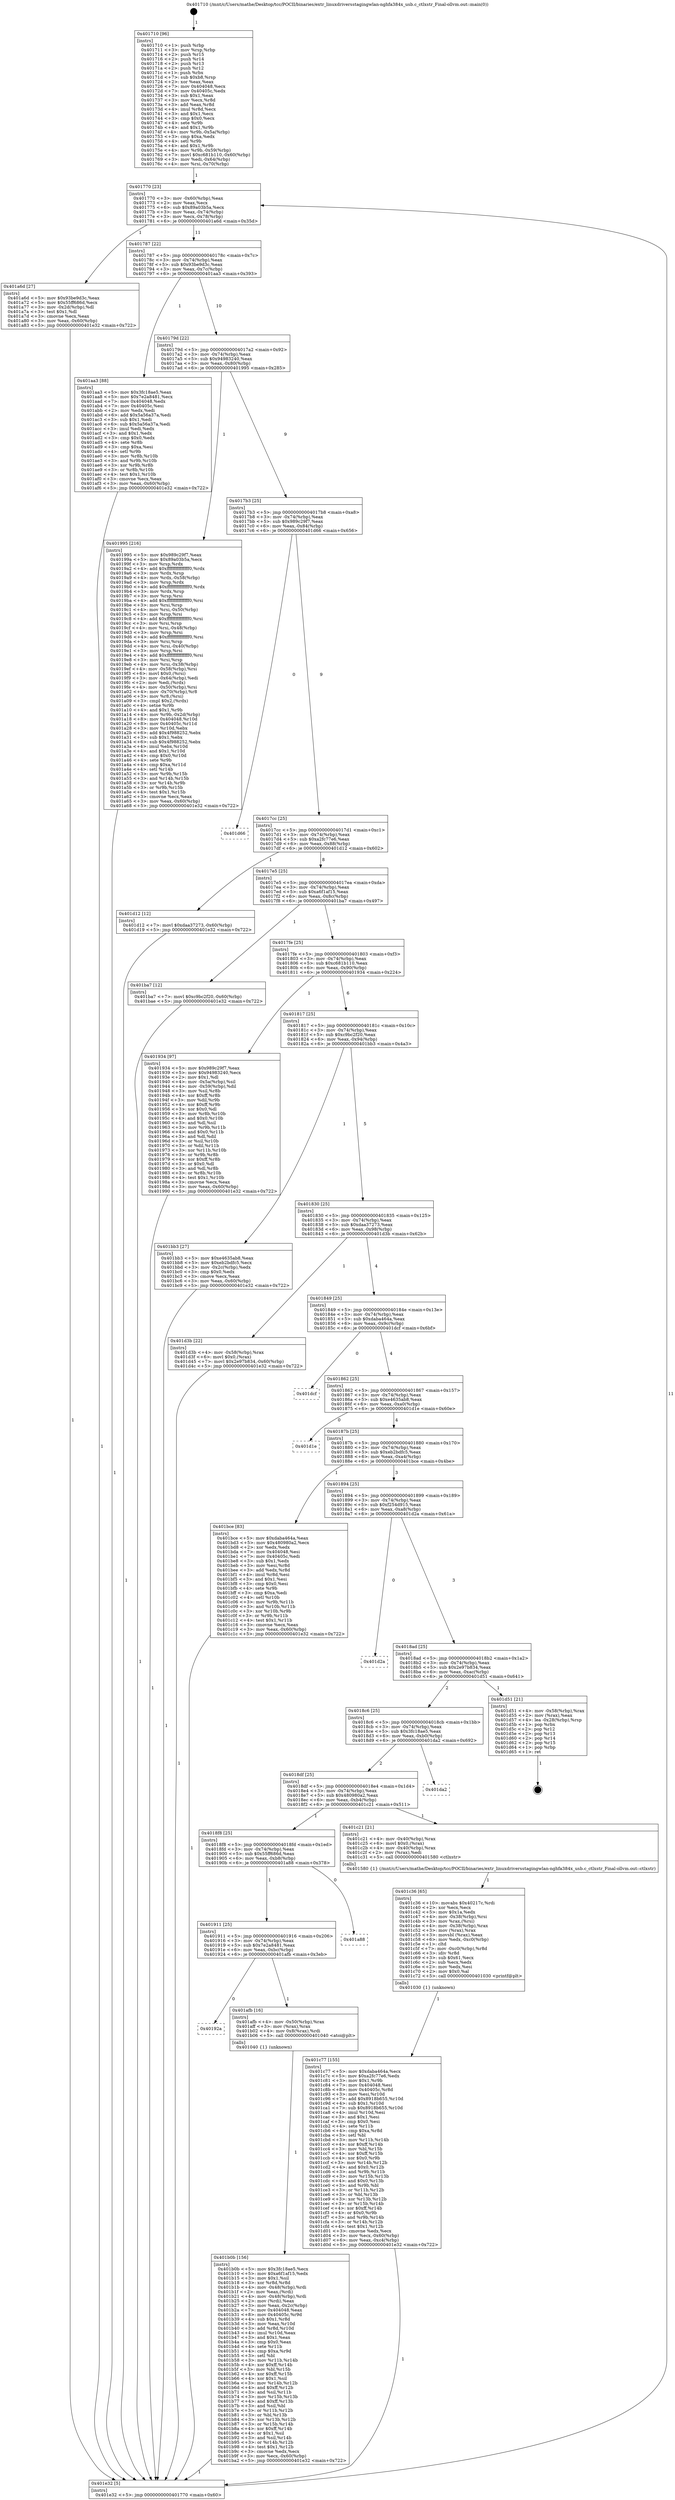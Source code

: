 digraph "0x401710" {
  label = "0x401710 (/mnt/c/Users/mathe/Desktop/tcc/POCII/binaries/extr_linuxdriversstagingwlan-nghfa384x_usb.c_ctlxstr_Final-ollvm.out::main(0))"
  labelloc = "t"
  node[shape=record]

  Entry [label="",width=0.3,height=0.3,shape=circle,fillcolor=black,style=filled]
  "0x401770" [label="{
     0x401770 [23]\l
     | [instrs]\l
     &nbsp;&nbsp;0x401770 \<+3\>: mov -0x60(%rbp),%eax\l
     &nbsp;&nbsp;0x401773 \<+2\>: mov %eax,%ecx\l
     &nbsp;&nbsp;0x401775 \<+6\>: sub $0x89a03b5a,%ecx\l
     &nbsp;&nbsp;0x40177b \<+3\>: mov %eax,-0x74(%rbp)\l
     &nbsp;&nbsp;0x40177e \<+3\>: mov %ecx,-0x78(%rbp)\l
     &nbsp;&nbsp;0x401781 \<+6\>: je 0000000000401a6d \<main+0x35d\>\l
  }"]
  "0x401a6d" [label="{
     0x401a6d [27]\l
     | [instrs]\l
     &nbsp;&nbsp;0x401a6d \<+5\>: mov $0x93be9d3c,%eax\l
     &nbsp;&nbsp;0x401a72 \<+5\>: mov $0x55ff686d,%ecx\l
     &nbsp;&nbsp;0x401a77 \<+3\>: mov -0x2d(%rbp),%dl\l
     &nbsp;&nbsp;0x401a7a \<+3\>: test $0x1,%dl\l
     &nbsp;&nbsp;0x401a7d \<+3\>: cmovne %ecx,%eax\l
     &nbsp;&nbsp;0x401a80 \<+3\>: mov %eax,-0x60(%rbp)\l
     &nbsp;&nbsp;0x401a83 \<+5\>: jmp 0000000000401e32 \<main+0x722\>\l
  }"]
  "0x401787" [label="{
     0x401787 [22]\l
     | [instrs]\l
     &nbsp;&nbsp;0x401787 \<+5\>: jmp 000000000040178c \<main+0x7c\>\l
     &nbsp;&nbsp;0x40178c \<+3\>: mov -0x74(%rbp),%eax\l
     &nbsp;&nbsp;0x40178f \<+5\>: sub $0x93be9d3c,%eax\l
     &nbsp;&nbsp;0x401794 \<+3\>: mov %eax,-0x7c(%rbp)\l
     &nbsp;&nbsp;0x401797 \<+6\>: je 0000000000401aa3 \<main+0x393\>\l
  }"]
  Exit [label="",width=0.3,height=0.3,shape=circle,fillcolor=black,style=filled,peripheries=2]
  "0x401aa3" [label="{
     0x401aa3 [88]\l
     | [instrs]\l
     &nbsp;&nbsp;0x401aa3 \<+5\>: mov $0x3fc18ae5,%eax\l
     &nbsp;&nbsp;0x401aa8 \<+5\>: mov $0x7e2a8481,%ecx\l
     &nbsp;&nbsp;0x401aad \<+7\>: mov 0x404048,%edx\l
     &nbsp;&nbsp;0x401ab4 \<+7\>: mov 0x40405c,%esi\l
     &nbsp;&nbsp;0x401abb \<+2\>: mov %edx,%edi\l
     &nbsp;&nbsp;0x401abd \<+6\>: add $0x5a56a37a,%edi\l
     &nbsp;&nbsp;0x401ac3 \<+3\>: sub $0x1,%edi\l
     &nbsp;&nbsp;0x401ac6 \<+6\>: sub $0x5a56a37a,%edi\l
     &nbsp;&nbsp;0x401acc \<+3\>: imul %edi,%edx\l
     &nbsp;&nbsp;0x401acf \<+3\>: and $0x1,%edx\l
     &nbsp;&nbsp;0x401ad2 \<+3\>: cmp $0x0,%edx\l
     &nbsp;&nbsp;0x401ad5 \<+4\>: sete %r8b\l
     &nbsp;&nbsp;0x401ad9 \<+3\>: cmp $0xa,%esi\l
     &nbsp;&nbsp;0x401adc \<+4\>: setl %r9b\l
     &nbsp;&nbsp;0x401ae0 \<+3\>: mov %r8b,%r10b\l
     &nbsp;&nbsp;0x401ae3 \<+3\>: and %r9b,%r10b\l
     &nbsp;&nbsp;0x401ae6 \<+3\>: xor %r9b,%r8b\l
     &nbsp;&nbsp;0x401ae9 \<+3\>: or %r8b,%r10b\l
     &nbsp;&nbsp;0x401aec \<+4\>: test $0x1,%r10b\l
     &nbsp;&nbsp;0x401af0 \<+3\>: cmovne %ecx,%eax\l
     &nbsp;&nbsp;0x401af3 \<+3\>: mov %eax,-0x60(%rbp)\l
     &nbsp;&nbsp;0x401af6 \<+5\>: jmp 0000000000401e32 \<main+0x722\>\l
  }"]
  "0x40179d" [label="{
     0x40179d [22]\l
     | [instrs]\l
     &nbsp;&nbsp;0x40179d \<+5\>: jmp 00000000004017a2 \<main+0x92\>\l
     &nbsp;&nbsp;0x4017a2 \<+3\>: mov -0x74(%rbp),%eax\l
     &nbsp;&nbsp;0x4017a5 \<+5\>: sub $0x94983240,%eax\l
     &nbsp;&nbsp;0x4017aa \<+3\>: mov %eax,-0x80(%rbp)\l
     &nbsp;&nbsp;0x4017ad \<+6\>: je 0000000000401995 \<main+0x285\>\l
  }"]
  "0x401c77" [label="{
     0x401c77 [155]\l
     | [instrs]\l
     &nbsp;&nbsp;0x401c77 \<+5\>: mov $0xdaba464a,%ecx\l
     &nbsp;&nbsp;0x401c7c \<+5\>: mov $0xa2fc77e6,%edx\l
     &nbsp;&nbsp;0x401c81 \<+3\>: mov $0x1,%r9b\l
     &nbsp;&nbsp;0x401c84 \<+7\>: mov 0x404048,%esi\l
     &nbsp;&nbsp;0x401c8b \<+8\>: mov 0x40405c,%r8d\l
     &nbsp;&nbsp;0x401c93 \<+3\>: mov %esi,%r10d\l
     &nbsp;&nbsp;0x401c96 \<+7\>: add $0x8918b655,%r10d\l
     &nbsp;&nbsp;0x401c9d \<+4\>: sub $0x1,%r10d\l
     &nbsp;&nbsp;0x401ca1 \<+7\>: sub $0x8918b655,%r10d\l
     &nbsp;&nbsp;0x401ca8 \<+4\>: imul %r10d,%esi\l
     &nbsp;&nbsp;0x401cac \<+3\>: and $0x1,%esi\l
     &nbsp;&nbsp;0x401caf \<+3\>: cmp $0x0,%esi\l
     &nbsp;&nbsp;0x401cb2 \<+4\>: sete %r11b\l
     &nbsp;&nbsp;0x401cb6 \<+4\>: cmp $0xa,%r8d\l
     &nbsp;&nbsp;0x401cba \<+3\>: setl %bl\l
     &nbsp;&nbsp;0x401cbd \<+3\>: mov %r11b,%r14b\l
     &nbsp;&nbsp;0x401cc0 \<+4\>: xor $0xff,%r14b\l
     &nbsp;&nbsp;0x401cc4 \<+3\>: mov %bl,%r15b\l
     &nbsp;&nbsp;0x401cc7 \<+4\>: xor $0xff,%r15b\l
     &nbsp;&nbsp;0x401ccb \<+4\>: xor $0x0,%r9b\l
     &nbsp;&nbsp;0x401ccf \<+3\>: mov %r14b,%r12b\l
     &nbsp;&nbsp;0x401cd2 \<+4\>: and $0x0,%r12b\l
     &nbsp;&nbsp;0x401cd6 \<+3\>: and %r9b,%r11b\l
     &nbsp;&nbsp;0x401cd9 \<+3\>: mov %r15b,%r13b\l
     &nbsp;&nbsp;0x401cdc \<+4\>: and $0x0,%r13b\l
     &nbsp;&nbsp;0x401ce0 \<+3\>: and %r9b,%bl\l
     &nbsp;&nbsp;0x401ce3 \<+3\>: or %r11b,%r12b\l
     &nbsp;&nbsp;0x401ce6 \<+3\>: or %bl,%r13b\l
     &nbsp;&nbsp;0x401ce9 \<+3\>: xor %r13b,%r12b\l
     &nbsp;&nbsp;0x401cec \<+3\>: or %r15b,%r14b\l
     &nbsp;&nbsp;0x401cef \<+4\>: xor $0xff,%r14b\l
     &nbsp;&nbsp;0x401cf3 \<+4\>: or $0x0,%r9b\l
     &nbsp;&nbsp;0x401cf7 \<+3\>: and %r9b,%r14b\l
     &nbsp;&nbsp;0x401cfa \<+3\>: or %r14b,%r12b\l
     &nbsp;&nbsp;0x401cfd \<+4\>: test $0x1,%r12b\l
     &nbsp;&nbsp;0x401d01 \<+3\>: cmovne %edx,%ecx\l
     &nbsp;&nbsp;0x401d04 \<+3\>: mov %ecx,-0x60(%rbp)\l
     &nbsp;&nbsp;0x401d07 \<+6\>: mov %eax,-0xc4(%rbp)\l
     &nbsp;&nbsp;0x401d0d \<+5\>: jmp 0000000000401e32 \<main+0x722\>\l
  }"]
  "0x401995" [label="{
     0x401995 [216]\l
     | [instrs]\l
     &nbsp;&nbsp;0x401995 \<+5\>: mov $0x989c29f7,%eax\l
     &nbsp;&nbsp;0x40199a \<+5\>: mov $0x89a03b5a,%ecx\l
     &nbsp;&nbsp;0x40199f \<+3\>: mov %rsp,%rdx\l
     &nbsp;&nbsp;0x4019a2 \<+4\>: add $0xfffffffffffffff0,%rdx\l
     &nbsp;&nbsp;0x4019a6 \<+3\>: mov %rdx,%rsp\l
     &nbsp;&nbsp;0x4019a9 \<+4\>: mov %rdx,-0x58(%rbp)\l
     &nbsp;&nbsp;0x4019ad \<+3\>: mov %rsp,%rdx\l
     &nbsp;&nbsp;0x4019b0 \<+4\>: add $0xfffffffffffffff0,%rdx\l
     &nbsp;&nbsp;0x4019b4 \<+3\>: mov %rdx,%rsp\l
     &nbsp;&nbsp;0x4019b7 \<+3\>: mov %rsp,%rsi\l
     &nbsp;&nbsp;0x4019ba \<+4\>: add $0xfffffffffffffff0,%rsi\l
     &nbsp;&nbsp;0x4019be \<+3\>: mov %rsi,%rsp\l
     &nbsp;&nbsp;0x4019c1 \<+4\>: mov %rsi,-0x50(%rbp)\l
     &nbsp;&nbsp;0x4019c5 \<+3\>: mov %rsp,%rsi\l
     &nbsp;&nbsp;0x4019c8 \<+4\>: add $0xfffffffffffffff0,%rsi\l
     &nbsp;&nbsp;0x4019cc \<+3\>: mov %rsi,%rsp\l
     &nbsp;&nbsp;0x4019cf \<+4\>: mov %rsi,-0x48(%rbp)\l
     &nbsp;&nbsp;0x4019d3 \<+3\>: mov %rsp,%rsi\l
     &nbsp;&nbsp;0x4019d6 \<+4\>: add $0xfffffffffffffff0,%rsi\l
     &nbsp;&nbsp;0x4019da \<+3\>: mov %rsi,%rsp\l
     &nbsp;&nbsp;0x4019dd \<+4\>: mov %rsi,-0x40(%rbp)\l
     &nbsp;&nbsp;0x4019e1 \<+3\>: mov %rsp,%rsi\l
     &nbsp;&nbsp;0x4019e4 \<+4\>: add $0xfffffffffffffff0,%rsi\l
     &nbsp;&nbsp;0x4019e8 \<+3\>: mov %rsi,%rsp\l
     &nbsp;&nbsp;0x4019eb \<+4\>: mov %rsi,-0x38(%rbp)\l
     &nbsp;&nbsp;0x4019ef \<+4\>: mov -0x58(%rbp),%rsi\l
     &nbsp;&nbsp;0x4019f3 \<+6\>: movl $0x0,(%rsi)\l
     &nbsp;&nbsp;0x4019f9 \<+3\>: mov -0x64(%rbp),%edi\l
     &nbsp;&nbsp;0x4019fc \<+2\>: mov %edi,(%rdx)\l
     &nbsp;&nbsp;0x4019fe \<+4\>: mov -0x50(%rbp),%rsi\l
     &nbsp;&nbsp;0x401a02 \<+4\>: mov -0x70(%rbp),%r8\l
     &nbsp;&nbsp;0x401a06 \<+3\>: mov %r8,(%rsi)\l
     &nbsp;&nbsp;0x401a09 \<+3\>: cmpl $0x2,(%rdx)\l
     &nbsp;&nbsp;0x401a0c \<+4\>: setne %r9b\l
     &nbsp;&nbsp;0x401a10 \<+4\>: and $0x1,%r9b\l
     &nbsp;&nbsp;0x401a14 \<+4\>: mov %r9b,-0x2d(%rbp)\l
     &nbsp;&nbsp;0x401a18 \<+8\>: mov 0x404048,%r10d\l
     &nbsp;&nbsp;0x401a20 \<+8\>: mov 0x40405c,%r11d\l
     &nbsp;&nbsp;0x401a28 \<+3\>: mov %r10d,%ebx\l
     &nbsp;&nbsp;0x401a2b \<+6\>: add $0x4f988252,%ebx\l
     &nbsp;&nbsp;0x401a31 \<+3\>: sub $0x1,%ebx\l
     &nbsp;&nbsp;0x401a34 \<+6\>: sub $0x4f988252,%ebx\l
     &nbsp;&nbsp;0x401a3a \<+4\>: imul %ebx,%r10d\l
     &nbsp;&nbsp;0x401a3e \<+4\>: and $0x1,%r10d\l
     &nbsp;&nbsp;0x401a42 \<+4\>: cmp $0x0,%r10d\l
     &nbsp;&nbsp;0x401a46 \<+4\>: sete %r9b\l
     &nbsp;&nbsp;0x401a4a \<+4\>: cmp $0xa,%r11d\l
     &nbsp;&nbsp;0x401a4e \<+4\>: setl %r14b\l
     &nbsp;&nbsp;0x401a52 \<+3\>: mov %r9b,%r15b\l
     &nbsp;&nbsp;0x401a55 \<+3\>: and %r14b,%r15b\l
     &nbsp;&nbsp;0x401a58 \<+3\>: xor %r14b,%r9b\l
     &nbsp;&nbsp;0x401a5b \<+3\>: or %r9b,%r15b\l
     &nbsp;&nbsp;0x401a5e \<+4\>: test $0x1,%r15b\l
     &nbsp;&nbsp;0x401a62 \<+3\>: cmovne %ecx,%eax\l
     &nbsp;&nbsp;0x401a65 \<+3\>: mov %eax,-0x60(%rbp)\l
     &nbsp;&nbsp;0x401a68 \<+5\>: jmp 0000000000401e32 \<main+0x722\>\l
  }"]
  "0x4017b3" [label="{
     0x4017b3 [25]\l
     | [instrs]\l
     &nbsp;&nbsp;0x4017b3 \<+5\>: jmp 00000000004017b8 \<main+0xa8\>\l
     &nbsp;&nbsp;0x4017b8 \<+3\>: mov -0x74(%rbp),%eax\l
     &nbsp;&nbsp;0x4017bb \<+5\>: sub $0x989c29f7,%eax\l
     &nbsp;&nbsp;0x4017c0 \<+6\>: mov %eax,-0x84(%rbp)\l
     &nbsp;&nbsp;0x4017c6 \<+6\>: je 0000000000401d66 \<main+0x656\>\l
  }"]
  "0x401c36" [label="{
     0x401c36 [65]\l
     | [instrs]\l
     &nbsp;&nbsp;0x401c36 \<+10\>: movabs $0x40217c,%rdi\l
     &nbsp;&nbsp;0x401c40 \<+2\>: xor %ecx,%ecx\l
     &nbsp;&nbsp;0x401c42 \<+5\>: mov $0x1a,%edx\l
     &nbsp;&nbsp;0x401c47 \<+4\>: mov -0x38(%rbp),%rsi\l
     &nbsp;&nbsp;0x401c4b \<+3\>: mov %rax,(%rsi)\l
     &nbsp;&nbsp;0x401c4e \<+4\>: mov -0x38(%rbp),%rax\l
     &nbsp;&nbsp;0x401c52 \<+3\>: mov (%rax),%rax\l
     &nbsp;&nbsp;0x401c55 \<+3\>: movsbl (%rax),%eax\l
     &nbsp;&nbsp;0x401c58 \<+6\>: mov %edx,-0xc0(%rbp)\l
     &nbsp;&nbsp;0x401c5e \<+1\>: cltd\l
     &nbsp;&nbsp;0x401c5f \<+7\>: mov -0xc0(%rbp),%r8d\l
     &nbsp;&nbsp;0x401c66 \<+3\>: idiv %r8d\l
     &nbsp;&nbsp;0x401c69 \<+3\>: sub $0x61,%ecx\l
     &nbsp;&nbsp;0x401c6c \<+2\>: sub %ecx,%edx\l
     &nbsp;&nbsp;0x401c6e \<+2\>: mov %edx,%esi\l
     &nbsp;&nbsp;0x401c70 \<+2\>: mov $0x0,%al\l
     &nbsp;&nbsp;0x401c72 \<+5\>: call 0000000000401030 \<printf@plt\>\l
     | [calls]\l
     &nbsp;&nbsp;0x401030 \{1\} (unknown)\l
  }"]
  "0x401d66" [label="{
     0x401d66\l
  }", style=dashed]
  "0x4017cc" [label="{
     0x4017cc [25]\l
     | [instrs]\l
     &nbsp;&nbsp;0x4017cc \<+5\>: jmp 00000000004017d1 \<main+0xc1\>\l
     &nbsp;&nbsp;0x4017d1 \<+3\>: mov -0x74(%rbp),%eax\l
     &nbsp;&nbsp;0x4017d4 \<+5\>: sub $0xa2fc77e6,%eax\l
     &nbsp;&nbsp;0x4017d9 \<+6\>: mov %eax,-0x88(%rbp)\l
     &nbsp;&nbsp;0x4017df \<+6\>: je 0000000000401d12 \<main+0x602\>\l
  }"]
  "0x401b0b" [label="{
     0x401b0b [156]\l
     | [instrs]\l
     &nbsp;&nbsp;0x401b0b \<+5\>: mov $0x3fc18ae5,%ecx\l
     &nbsp;&nbsp;0x401b10 \<+5\>: mov $0xa6f1af15,%edx\l
     &nbsp;&nbsp;0x401b15 \<+3\>: mov $0x1,%sil\l
     &nbsp;&nbsp;0x401b18 \<+3\>: xor %r8d,%r8d\l
     &nbsp;&nbsp;0x401b1b \<+4\>: mov -0x48(%rbp),%rdi\l
     &nbsp;&nbsp;0x401b1f \<+2\>: mov %eax,(%rdi)\l
     &nbsp;&nbsp;0x401b21 \<+4\>: mov -0x48(%rbp),%rdi\l
     &nbsp;&nbsp;0x401b25 \<+2\>: mov (%rdi),%eax\l
     &nbsp;&nbsp;0x401b27 \<+3\>: mov %eax,-0x2c(%rbp)\l
     &nbsp;&nbsp;0x401b2a \<+7\>: mov 0x404048,%eax\l
     &nbsp;&nbsp;0x401b31 \<+8\>: mov 0x40405c,%r9d\l
     &nbsp;&nbsp;0x401b39 \<+4\>: sub $0x1,%r8d\l
     &nbsp;&nbsp;0x401b3d \<+3\>: mov %eax,%r10d\l
     &nbsp;&nbsp;0x401b40 \<+3\>: add %r8d,%r10d\l
     &nbsp;&nbsp;0x401b43 \<+4\>: imul %r10d,%eax\l
     &nbsp;&nbsp;0x401b47 \<+3\>: and $0x1,%eax\l
     &nbsp;&nbsp;0x401b4a \<+3\>: cmp $0x0,%eax\l
     &nbsp;&nbsp;0x401b4d \<+4\>: sete %r11b\l
     &nbsp;&nbsp;0x401b51 \<+4\>: cmp $0xa,%r9d\l
     &nbsp;&nbsp;0x401b55 \<+3\>: setl %bl\l
     &nbsp;&nbsp;0x401b58 \<+3\>: mov %r11b,%r14b\l
     &nbsp;&nbsp;0x401b5b \<+4\>: xor $0xff,%r14b\l
     &nbsp;&nbsp;0x401b5f \<+3\>: mov %bl,%r15b\l
     &nbsp;&nbsp;0x401b62 \<+4\>: xor $0xff,%r15b\l
     &nbsp;&nbsp;0x401b66 \<+4\>: xor $0x1,%sil\l
     &nbsp;&nbsp;0x401b6a \<+3\>: mov %r14b,%r12b\l
     &nbsp;&nbsp;0x401b6d \<+4\>: and $0xff,%r12b\l
     &nbsp;&nbsp;0x401b71 \<+3\>: and %sil,%r11b\l
     &nbsp;&nbsp;0x401b74 \<+3\>: mov %r15b,%r13b\l
     &nbsp;&nbsp;0x401b77 \<+4\>: and $0xff,%r13b\l
     &nbsp;&nbsp;0x401b7b \<+3\>: and %sil,%bl\l
     &nbsp;&nbsp;0x401b7e \<+3\>: or %r11b,%r12b\l
     &nbsp;&nbsp;0x401b81 \<+3\>: or %bl,%r13b\l
     &nbsp;&nbsp;0x401b84 \<+3\>: xor %r13b,%r12b\l
     &nbsp;&nbsp;0x401b87 \<+3\>: or %r15b,%r14b\l
     &nbsp;&nbsp;0x401b8a \<+4\>: xor $0xff,%r14b\l
     &nbsp;&nbsp;0x401b8e \<+4\>: or $0x1,%sil\l
     &nbsp;&nbsp;0x401b92 \<+3\>: and %sil,%r14b\l
     &nbsp;&nbsp;0x401b95 \<+3\>: or %r14b,%r12b\l
     &nbsp;&nbsp;0x401b98 \<+4\>: test $0x1,%r12b\l
     &nbsp;&nbsp;0x401b9c \<+3\>: cmovne %edx,%ecx\l
     &nbsp;&nbsp;0x401b9f \<+3\>: mov %ecx,-0x60(%rbp)\l
     &nbsp;&nbsp;0x401ba2 \<+5\>: jmp 0000000000401e32 \<main+0x722\>\l
  }"]
  "0x401d12" [label="{
     0x401d12 [12]\l
     | [instrs]\l
     &nbsp;&nbsp;0x401d12 \<+7\>: movl $0xdaa37273,-0x60(%rbp)\l
     &nbsp;&nbsp;0x401d19 \<+5\>: jmp 0000000000401e32 \<main+0x722\>\l
  }"]
  "0x4017e5" [label="{
     0x4017e5 [25]\l
     | [instrs]\l
     &nbsp;&nbsp;0x4017e5 \<+5\>: jmp 00000000004017ea \<main+0xda\>\l
     &nbsp;&nbsp;0x4017ea \<+3\>: mov -0x74(%rbp),%eax\l
     &nbsp;&nbsp;0x4017ed \<+5\>: sub $0xa6f1af15,%eax\l
     &nbsp;&nbsp;0x4017f2 \<+6\>: mov %eax,-0x8c(%rbp)\l
     &nbsp;&nbsp;0x4017f8 \<+6\>: je 0000000000401ba7 \<main+0x497\>\l
  }"]
  "0x40192a" [label="{
     0x40192a\l
  }", style=dashed]
  "0x401ba7" [label="{
     0x401ba7 [12]\l
     | [instrs]\l
     &nbsp;&nbsp;0x401ba7 \<+7\>: movl $0xc9bc2f20,-0x60(%rbp)\l
     &nbsp;&nbsp;0x401bae \<+5\>: jmp 0000000000401e32 \<main+0x722\>\l
  }"]
  "0x4017fe" [label="{
     0x4017fe [25]\l
     | [instrs]\l
     &nbsp;&nbsp;0x4017fe \<+5\>: jmp 0000000000401803 \<main+0xf3\>\l
     &nbsp;&nbsp;0x401803 \<+3\>: mov -0x74(%rbp),%eax\l
     &nbsp;&nbsp;0x401806 \<+5\>: sub $0xc681b110,%eax\l
     &nbsp;&nbsp;0x40180b \<+6\>: mov %eax,-0x90(%rbp)\l
     &nbsp;&nbsp;0x401811 \<+6\>: je 0000000000401934 \<main+0x224\>\l
  }"]
  "0x401afb" [label="{
     0x401afb [16]\l
     | [instrs]\l
     &nbsp;&nbsp;0x401afb \<+4\>: mov -0x50(%rbp),%rax\l
     &nbsp;&nbsp;0x401aff \<+3\>: mov (%rax),%rax\l
     &nbsp;&nbsp;0x401b02 \<+4\>: mov 0x8(%rax),%rdi\l
     &nbsp;&nbsp;0x401b06 \<+5\>: call 0000000000401040 \<atoi@plt\>\l
     | [calls]\l
     &nbsp;&nbsp;0x401040 \{1\} (unknown)\l
  }"]
  "0x401934" [label="{
     0x401934 [97]\l
     | [instrs]\l
     &nbsp;&nbsp;0x401934 \<+5\>: mov $0x989c29f7,%eax\l
     &nbsp;&nbsp;0x401939 \<+5\>: mov $0x94983240,%ecx\l
     &nbsp;&nbsp;0x40193e \<+2\>: mov $0x1,%dl\l
     &nbsp;&nbsp;0x401940 \<+4\>: mov -0x5a(%rbp),%sil\l
     &nbsp;&nbsp;0x401944 \<+4\>: mov -0x59(%rbp),%dil\l
     &nbsp;&nbsp;0x401948 \<+3\>: mov %sil,%r8b\l
     &nbsp;&nbsp;0x40194b \<+4\>: xor $0xff,%r8b\l
     &nbsp;&nbsp;0x40194f \<+3\>: mov %dil,%r9b\l
     &nbsp;&nbsp;0x401952 \<+4\>: xor $0xff,%r9b\l
     &nbsp;&nbsp;0x401956 \<+3\>: xor $0x0,%dl\l
     &nbsp;&nbsp;0x401959 \<+3\>: mov %r8b,%r10b\l
     &nbsp;&nbsp;0x40195c \<+4\>: and $0x0,%r10b\l
     &nbsp;&nbsp;0x401960 \<+3\>: and %dl,%sil\l
     &nbsp;&nbsp;0x401963 \<+3\>: mov %r9b,%r11b\l
     &nbsp;&nbsp;0x401966 \<+4\>: and $0x0,%r11b\l
     &nbsp;&nbsp;0x40196a \<+3\>: and %dl,%dil\l
     &nbsp;&nbsp;0x40196d \<+3\>: or %sil,%r10b\l
     &nbsp;&nbsp;0x401970 \<+3\>: or %dil,%r11b\l
     &nbsp;&nbsp;0x401973 \<+3\>: xor %r11b,%r10b\l
     &nbsp;&nbsp;0x401976 \<+3\>: or %r9b,%r8b\l
     &nbsp;&nbsp;0x401979 \<+4\>: xor $0xff,%r8b\l
     &nbsp;&nbsp;0x40197d \<+3\>: or $0x0,%dl\l
     &nbsp;&nbsp;0x401980 \<+3\>: and %dl,%r8b\l
     &nbsp;&nbsp;0x401983 \<+3\>: or %r8b,%r10b\l
     &nbsp;&nbsp;0x401986 \<+4\>: test $0x1,%r10b\l
     &nbsp;&nbsp;0x40198a \<+3\>: cmovne %ecx,%eax\l
     &nbsp;&nbsp;0x40198d \<+3\>: mov %eax,-0x60(%rbp)\l
     &nbsp;&nbsp;0x401990 \<+5\>: jmp 0000000000401e32 \<main+0x722\>\l
  }"]
  "0x401817" [label="{
     0x401817 [25]\l
     | [instrs]\l
     &nbsp;&nbsp;0x401817 \<+5\>: jmp 000000000040181c \<main+0x10c\>\l
     &nbsp;&nbsp;0x40181c \<+3\>: mov -0x74(%rbp),%eax\l
     &nbsp;&nbsp;0x40181f \<+5\>: sub $0xc9bc2f20,%eax\l
     &nbsp;&nbsp;0x401824 \<+6\>: mov %eax,-0x94(%rbp)\l
     &nbsp;&nbsp;0x40182a \<+6\>: je 0000000000401bb3 \<main+0x4a3\>\l
  }"]
  "0x401e32" [label="{
     0x401e32 [5]\l
     | [instrs]\l
     &nbsp;&nbsp;0x401e32 \<+5\>: jmp 0000000000401770 \<main+0x60\>\l
  }"]
  "0x401710" [label="{
     0x401710 [96]\l
     | [instrs]\l
     &nbsp;&nbsp;0x401710 \<+1\>: push %rbp\l
     &nbsp;&nbsp;0x401711 \<+3\>: mov %rsp,%rbp\l
     &nbsp;&nbsp;0x401714 \<+2\>: push %r15\l
     &nbsp;&nbsp;0x401716 \<+2\>: push %r14\l
     &nbsp;&nbsp;0x401718 \<+2\>: push %r13\l
     &nbsp;&nbsp;0x40171a \<+2\>: push %r12\l
     &nbsp;&nbsp;0x40171c \<+1\>: push %rbx\l
     &nbsp;&nbsp;0x40171d \<+7\>: sub $0xb8,%rsp\l
     &nbsp;&nbsp;0x401724 \<+2\>: xor %eax,%eax\l
     &nbsp;&nbsp;0x401726 \<+7\>: mov 0x404048,%ecx\l
     &nbsp;&nbsp;0x40172d \<+7\>: mov 0x40405c,%edx\l
     &nbsp;&nbsp;0x401734 \<+3\>: sub $0x1,%eax\l
     &nbsp;&nbsp;0x401737 \<+3\>: mov %ecx,%r8d\l
     &nbsp;&nbsp;0x40173a \<+3\>: add %eax,%r8d\l
     &nbsp;&nbsp;0x40173d \<+4\>: imul %r8d,%ecx\l
     &nbsp;&nbsp;0x401741 \<+3\>: and $0x1,%ecx\l
     &nbsp;&nbsp;0x401744 \<+3\>: cmp $0x0,%ecx\l
     &nbsp;&nbsp;0x401747 \<+4\>: sete %r9b\l
     &nbsp;&nbsp;0x40174b \<+4\>: and $0x1,%r9b\l
     &nbsp;&nbsp;0x40174f \<+4\>: mov %r9b,-0x5a(%rbp)\l
     &nbsp;&nbsp;0x401753 \<+3\>: cmp $0xa,%edx\l
     &nbsp;&nbsp;0x401756 \<+4\>: setl %r9b\l
     &nbsp;&nbsp;0x40175a \<+4\>: and $0x1,%r9b\l
     &nbsp;&nbsp;0x40175e \<+4\>: mov %r9b,-0x59(%rbp)\l
     &nbsp;&nbsp;0x401762 \<+7\>: movl $0xc681b110,-0x60(%rbp)\l
     &nbsp;&nbsp;0x401769 \<+3\>: mov %edi,-0x64(%rbp)\l
     &nbsp;&nbsp;0x40176c \<+4\>: mov %rsi,-0x70(%rbp)\l
  }"]
  "0x401911" [label="{
     0x401911 [25]\l
     | [instrs]\l
     &nbsp;&nbsp;0x401911 \<+5\>: jmp 0000000000401916 \<main+0x206\>\l
     &nbsp;&nbsp;0x401916 \<+3\>: mov -0x74(%rbp),%eax\l
     &nbsp;&nbsp;0x401919 \<+5\>: sub $0x7e2a8481,%eax\l
     &nbsp;&nbsp;0x40191e \<+6\>: mov %eax,-0xbc(%rbp)\l
     &nbsp;&nbsp;0x401924 \<+6\>: je 0000000000401afb \<main+0x3eb\>\l
  }"]
  "0x401bb3" [label="{
     0x401bb3 [27]\l
     | [instrs]\l
     &nbsp;&nbsp;0x401bb3 \<+5\>: mov $0xe4635ab8,%eax\l
     &nbsp;&nbsp;0x401bb8 \<+5\>: mov $0xeb2bdfc5,%ecx\l
     &nbsp;&nbsp;0x401bbd \<+3\>: mov -0x2c(%rbp),%edx\l
     &nbsp;&nbsp;0x401bc0 \<+3\>: cmp $0x0,%edx\l
     &nbsp;&nbsp;0x401bc3 \<+3\>: cmove %ecx,%eax\l
     &nbsp;&nbsp;0x401bc6 \<+3\>: mov %eax,-0x60(%rbp)\l
     &nbsp;&nbsp;0x401bc9 \<+5\>: jmp 0000000000401e32 \<main+0x722\>\l
  }"]
  "0x401830" [label="{
     0x401830 [25]\l
     | [instrs]\l
     &nbsp;&nbsp;0x401830 \<+5\>: jmp 0000000000401835 \<main+0x125\>\l
     &nbsp;&nbsp;0x401835 \<+3\>: mov -0x74(%rbp),%eax\l
     &nbsp;&nbsp;0x401838 \<+5\>: sub $0xdaa37273,%eax\l
     &nbsp;&nbsp;0x40183d \<+6\>: mov %eax,-0x98(%rbp)\l
     &nbsp;&nbsp;0x401843 \<+6\>: je 0000000000401d3b \<main+0x62b\>\l
  }"]
  "0x401a88" [label="{
     0x401a88\l
  }", style=dashed]
  "0x401d3b" [label="{
     0x401d3b [22]\l
     | [instrs]\l
     &nbsp;&nbsp;0x401d3b \<+4\>: mov -0x58(%rbp),%rax\l
     &nbsp;&nbsp;0x401d3f \<+6\>: movl $0x0,(%rax)\l
     &nbsp;&nbsp;0x401d45 \<+7\>: movl $0x2e97b834,-0x60(%rbp)\l
     &nbsp;&nbsp;0x401d4c \<+5\>: jmp 0000000000401e32 \<main+0x722\>\l
  }"]
  "0x401849" [label="{
     0x401849 [25]\l
     | [instrs]\l
     &nbsp;&nbsp;0x401849 \<+5\>: jmp 000000000040184e \<main+0x13e\>\l
     &nbsp;&nbsp;0x40184e \<+3\>: mov -0x74(%rbp),%eax\l
     &nbsp;&nbsp;0x401851 \<+5\>: sub $0xdaba464a,%eax\l
     &nbsp;&nbsp;0x401856 \<+6\>: mov %eax,-0x9c(%rbp)\l
     &nbsp;&nbsp;0x40185c \<+6\>: je 0000000000401dcf \<main+0x6bf\>\l
  }"]
  "0x4018f8" [label="{
     0x4018f8 [25]\l
     | [instrs]\l
     &nbsp;&nbsp;0x4018f8 \<+5\>: jmp 00000000004018fd \<main+0x1ed\>\l
     &nbsp;&nbsp;0x4018fd \<+3\>: mov -0x74(%rbp),%eax\l
     &nbsp;&nbsp;0x401900 \<+5\>: sub $0x55ff686d,%eax\l
     &nbsp;&nbsp;0x401905 \<+6\>: mov %eax,-0xb8(%rbp)\l
     &nbsp;&nbsp;0x40190b \<+6\>: je 0000000000401a88 \<main+0x378\>\l
  }"]
  "0x401dcf" [label="{
     0x401dcf\l
  }", style=dashed]
  "0x401862" [label="{
     0x401862 [25]\l
     | [instrs]\l
     &nbsp;&nbsp;0x401862 \<+5\>: jmp 0000000000401867 \<main+0x157\>\l
     &nbsp;&nbsp;0x401867 \<+3\>: mov -0x74(%rbp),%eax\l
     &nbsp;&nbsp;0x40186a \<+5\>: sub $0xe4635ab8,%eax\l
     &nbsp;&nbsp;0x40186f \<+6\>: mov %eax,-0xa0(%rbp)\l
     &nbsp;&nbsp;0x401875 \<+6\>: je 0000000000401d1e \<main+0x60e\>\l
  }"]
  "0x401c21" [label="{
     0x401c21 [21]\l
     | [instrs]\l
     &nbsp;&nbsp;0x401c21 \<+4\>: mov -0x40(%rbp),%rax\l
     &nbsp;&nbsp;0x401c25 \<+6\>: movl $0x0,(%rax)\l
     &nbsp;&nbsp;0x401c2b \<+4\>: mov -0x40(%rbp),%rax\l
     &nbsp;&nbsp;0x401c2f \<+2\>: mov (%rax),%edi\l
     &nbsp;&nbsp;0x401c31 \<+5\>: call 0000000000401580 \<ctlxstr\>\l
     | [calls]\l
     &nbsp;&nbsp;0x401580 \{1\} (/mnt/c/Users/mathe/Desktop/tcc/POCII/binaries/extr_linuxdriversstagingwlan-nghfa384x_usb.c_ctlxstr_Final-ollvm.out::ctlxstr)\l
  }"]
  "0x401d1e" [label="{
     0x401d1e\l
  }", style=dashed]
  "0x40187b" [label="{
     0x40187b [25]\l
     | [instrs]\l
     &nbsp;&nbsp;0x40187b \<+5\>: jmp 0000000000401880 \<main+0x170\>\l
     &nbsp;&nbsp;0x401880 \<+3\>: mov -0x74(%rbp),%eax\l
     &nbsp;&nbsp;0x401883 \<+5\>: sub $0xeb2bdfc5,%eax\l
     &nbsp;&nbsp;0x401888 \<+6\>: mov %eax,-0xa4(%rbp)\l
     &nbsp;&nbsp;0x40188e \<+6\>: je 0000000000401bce \<main+0x4be\>\l
  }"]
  "0x4018df" [label="{
     0x4018df [25]\l
     | [instrs]\l
     &nbsp;&nbsp;0x4018df \<+5\>: jmp 00000000004018e4 \<main+0x1d4\>\l
     &nbsp;&nbsp;0x4018e4 \<+3\>: mov -0x74(%rbp),%eax\l
     &nbsp;&nbsp;0x4018e7 \<+5\>: sub $0x480980a2,%eax\l
     &nbsp;&nbsp;0x4018ec \<+6\>: mov %eax,-0xb4(%rbp)\l
     &nbsp;&nbsp;0x4018f2 \<+6\>: je 0000000000401c21 \<main+0x511\>\l
  }"]
  "0x401bce" [label="{
     0x401bce [83]\l
     | [instrs]\l
     &nbsp;&nbsp;0x401bce \<+5\>: mov $0xdaba464a,%eax\l
     &nbsp;&nbsp;0x401bd3 \<+5\>: mov $0x480980a2,%ecx\l
     &nbsp;&nbsp;0x401bd8 \<+2\>: xor %edx,%edx\l
     &nbsp;&nbsp;0x401bda \<+7\>: mov 0x404048,%esi\l
     &nbsp;&nbsp;0x401be1 \<+7\>: mov 0x40405c,%edi\l
     &nbsp;&nbsp;0x401be8 \<+3\>: sub $0x1,%edx\l
     &nbsp;&nbsp;0x401beb \<+3\>: mov %esi,%r8d\l
     &nbsp;&nbsp;0x401bee \<+3\>: add %edx,%r8d\l
     &nbsp;&nbsp;0x401bf1 \<+4\>: imul %r8d,%esi\l
     &nbsp;&nbsp;0x401bf5 \<+3\>: and $0x1,%esi\l
     &nbsp;&nbsp;0x401bf8 \<+3\>: cmp $0x0,%esi\l
     &nbsp;&nbsp;0x401bfb \<+4\>: sete %r9b\l
     &nbsp;&nbsp;0x401bff \<+3\>: cmp $0xa,%edi\l
     &nbsp;&nbsp;0x401c02 \<+4\>: setl %r10b\l
     &nbsp;&nbsp;0x401c06 \<+3\>: mov %r9b,%r11b\l
     &nbsp;&nbsp;0x401c09 \<+3\>: and %r10b,%r11b\l
     &nbsp;&nbsp;0x401c0c \<+3\>: xor %r10b,%r9b\l
     &nbsp;&nbsp;0x401c0f \<+3\>: or %r9b,%r11b\l
     &nbsp;&nbsp;0x401c12 \<+4\>: test $0x1,%r11b\l
     &nbsp;&nbsp;0x401c16 \<+3\>: cmovne %ecx,%eax\l
     &nbsp;&nbsp;0x401c19 \<+3\>: mov %eax,-0x60(%rbp)\l
     &nbsp;&nbsp;0x401c1c \<+5\>: jmp 0000000000401e32 \<main+0x722\>\l
  }"]
  "0x401894" [label="{
     0x401894 [25]\l
     | [instrs]\l
     &nbsp;&nbsp;0x401894 \<+5\>: jmp 0000000000401899 \<main+0x189\>\l
     &nbsp;&nbsp;0x401899 \<+3\>: mov -0x74(%rbp),%eax\l
     &nbsp;&nbsp;0x40189c \<+5\>: sub $0xf254d915,%eax\l
     &nbsp;&nbsp;0x4018a1 \<+6\>: mov %eax,-0xa8(%rbp)\l
     &nbsp;&nbsp;0x4018a7 \<+6\>: je 0000000000401d2a \<main+0x61a\>\l
  }"]
  "0x401da2" [label="{
     0x401da2\l
  }", style=dashed]
  "0x401d2a" [label="{
     0x401d2a\l
  }", style=dashed]
  "0x4018ad" [label="{
     0x4018ad [25]\l
     | [instrs]\l
     &nbsp;&nbsp;0x4018ad \<+5\>: jmp 00000000004018b2 \<main+0x1a2\>\l
     &nbsp;&nbsp;0x4018b2 \<+3\>: mov -0x74(%rbp),%eax\l
     &nbsp;&nbsp;0x4018b5 \<+5\>: sub $0x2e97b834,%eax\l
     &nbsp;&nbsp;0x4018ba \<+6\>: mov %eax,-0xac(%rbp)\l
     &nbsp;&nbsp;0x4018c0 \<+6\>: je 0000000000401d51 \<main+0x641\>\l
  }"]
  "0x4018c6" [label="{
     0x4018c6 [25]\l
     | [instrs]\l
     &nbsp;&nbsp;0x4018c6 \<+5\>: jmp 00000000004018cb \<main+0x1bb\>\l
     &nbsp;&nbsp;0x4018cb \<+3\>: mov -0x74(%rbp),%eax\l
     &nbsp;&nbsp;0x4018ce \<+5\>: sub $0x3fc18ae5,%eax\l
     &nbsp;&nbsp;0x4018d3 \<+6\>: mov %eax,-0xb0(%rbp)\l
     &nbsp;&nbsp;0x4018d9 \<+6\>: je 0000000000401da2 \<main+0x692\>\l
  }"]
  "0x401d51" [label="{
     0x401d51 [21]\l
     | [instrs]\l
     &nbsp;&nbsp;0x401d51 \<+4\>: mov -0x58(%rbp),%rax\l
     &nbsp;&nbsp;0x401d55 \<+2\>: mov (%rax),%eax\l
     &nbsp;&nbsp;0x401d57 \<+4\>: lea -0x28(%rbp),%rsp\l
     &nbsp;&nbsp;0x401d5b \<+1\>: pop %rbx\l
     &nbsp;&nbsp;0x401d5c \<+2\>: pop %r12\l
     &nbsp;&nbsp;0x401d5e \<+2\>: pop %r13\l
     &nbsp;&nbsp;0x401d60 \<+2\>: pop %r14\l
     &nbsp;&nbsp;0x401d62 \<+2\>: pop %r15\l
     &nbsp;&nbsp;0x401d64 \<+1\>: pop %rbp\l
     &nbsp;&nbsp;0x401d65 \<+1\>: ret\l
  }"]
  Entry -> "0x401710" [label=" 1"]
  "0x401770" -> "0x401a6d" [label=" 1"]
  "0x401770" -> "0x401787" [label=" 11"]
  "0x401d51" -> Exit [label=" 1"]
  "0x401787" -> "0x401aa3" [label=" 1"]
  "0x401787" -> "0x40179d" [label=" 10"]
  "0x401d3b" -> "0x401e32" [label=" 1"]
  "0x40179d" -> "0x401995" [label=" 1"]
  "0x40179d" -> "0x4017b3" [label=" 9"]
  "0x401d12" -> "0x401e32" [label=" 1"]
  "0x4017b3" -> "0x401d66" [label=" 0"]
  "0x4017b3" -> "0x4017cc" [label=" 9"]
  "0x401c77" -> "0x401e32" [label=" 1"]
  "0x4017cc" -> "0x401d12" [label=" 1"]
  "0x4017cc" -> "0x4017e5" [label=" 8"]
  "0x401c36" -> "0x401c77" [label=" 1"]
  "0x4017e5" -> "0x401ba7" [label=" 1"]
  "0x4017e5" -> "0x4017fe" [label=" 7"]
  "0x401c21" -> "0x401c36" [label=" 1"]
  "0x4017fe" -> "0x401934" [label=" 1"]
  "0x4017fe" -> "0x401817" [label=" 6"]
  "0x401934" -> "0x401e32" [label=" 1"]
  "0x401710" -> "0x401770" [label=" 1"]
  "0x401e32" -> "0x401770" [label=" 11"]
  "0x401995" -> "0x401e32" [label=" 1"]
  "0x401a6d" -> "0x401e32" [label=" 1"]
  "0x401aa3" -> "0x401e32" [label=" 1"]
  "0x401bce" -> "0x401e32" [label=" 1"]
  "0x401817" -> "0x401bb3" [label=" 1"]
  "0x401817" -> "0x401830" [label=" 5"]
  "0x401ba7" -> "0x401e32" [label=" 1"]
  "0x401830" -> "0x401d3b" [label=" 1"]
  "0x401830" -> "0x401849" [label=" 4"]
  "0x401b0b" -> "0x401e32" [label=" 1"]
  "0x401849" -> "0x401dcf" [label=" 0"]
  "0x401849" -> "0x401862" [label=" 4"]
  "0x401911" -> "0x40192a" [label=" 0"]
  "0x401862" -> "0x401d1e" [label=" 0"]
  "0x401862" -> "0x40187b" [label=" 4"]
  "0x401911" -> "0x401afb" [label=" 1"]
  "0x40187b" -> "0x401bce" [label=" 1"]
  "0x40187b" -> "0x401894" [label=" 3"]
  "0x4018f8" -> "0x401911" [label=" 1"]
  "0x401894" -> "0x401d2a" [label=" 0"]
  "0x401894" -> "0x4018ad" [label=" 3"]
  "0x4018f8" -> "0x401a88" [label=" 0"]
  "0x4018ad" -> "0x401d51" [label=" 1"]
  "0x4018ad" -> "0x4018c6" [label=" 2"]
  "0x401afb" -> "0x401b0b" [label=" 1"]
  "0x4018c6" -> "0x401da2" [label=" 0"]
  "0x4018c6" -> "0x4018df" [label=" 2"]
  "0x401bb3" -> "0x401e32" [label=" 1"]
  "0x4018df" -> "0x401c21" [label=" 1"]
  "0x4018df" -> "0x4018f8" [label=" 1"]
}
